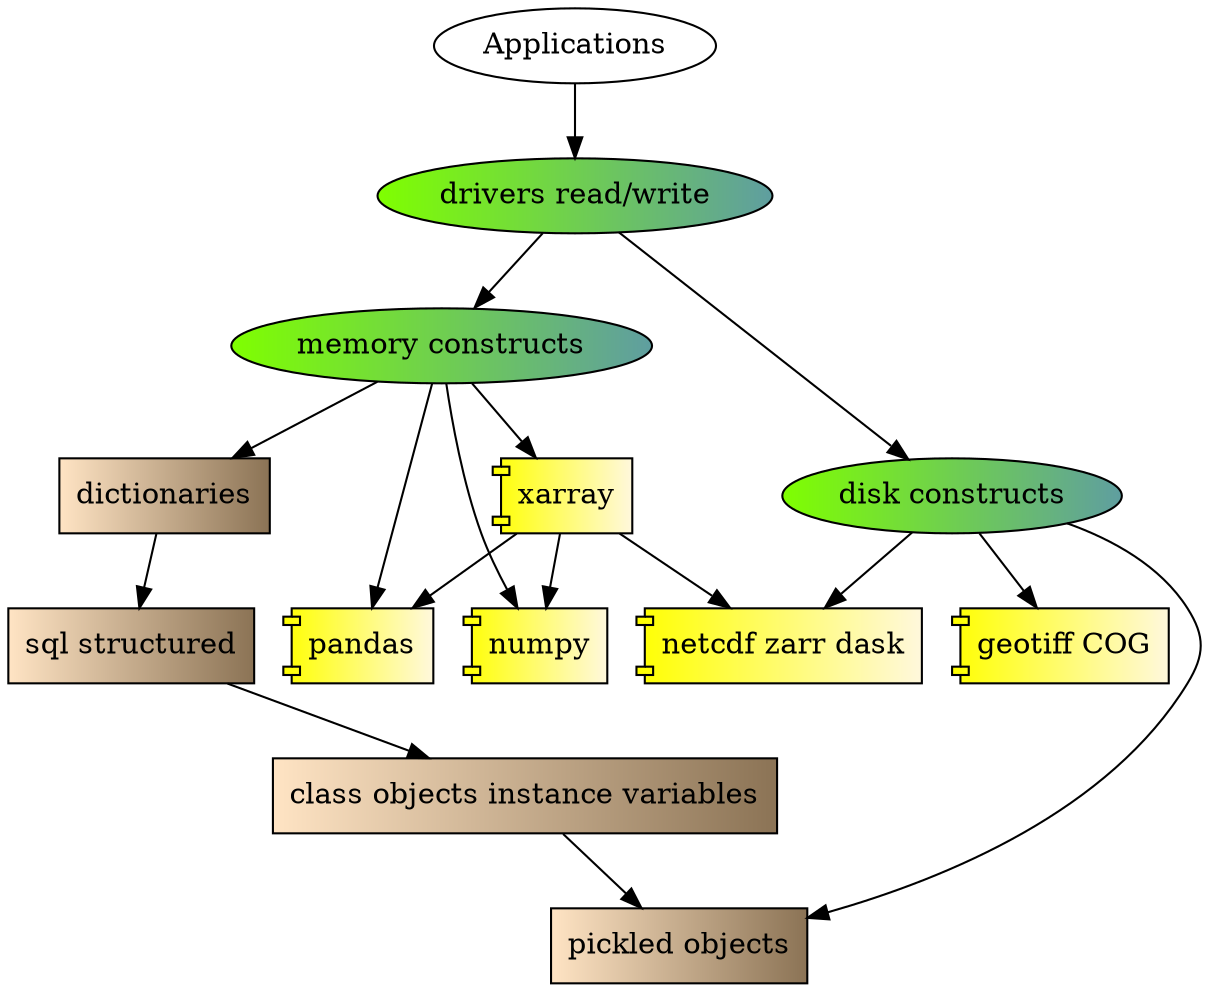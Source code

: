 digraph G {
na[label="Applications"]
node [style=filled, fillcolor="chartreuse:cadetblue",shape=component]
node [shape=ellipse]
n0[label="drivers read/write"]
n1[label="memory constructs"]
n2[label="disk constructs"]
node [style=filled, fillcolor="yellow:cornsilk",shape=component]
n4[label="numpy"]
n5[label="xarray"]
n6[label="pandas"]
n3[label="netcdf zarr dask"]
n31[label="geotiff COG"]

node [style=filled, fillcolor="bisque:burlywood4",shape=component]
node [shape=rect]
n7[label="sql structured"]
n8[label="dictionaries"]
n9[label="class objects instance variables"]
n10[label="pickled objects"]

na -> n0
n0 -> n1
n0 -> n2

n2 -> n31 
n2 -> n3 
n2 -> n10

n1 -> n4
n1 -> n5
n1 -> n6


n5 -> n3
n5 -> n6
n5 -> n4

n1 -> n8 -> n7 -> n9

n9 -> n10

}
